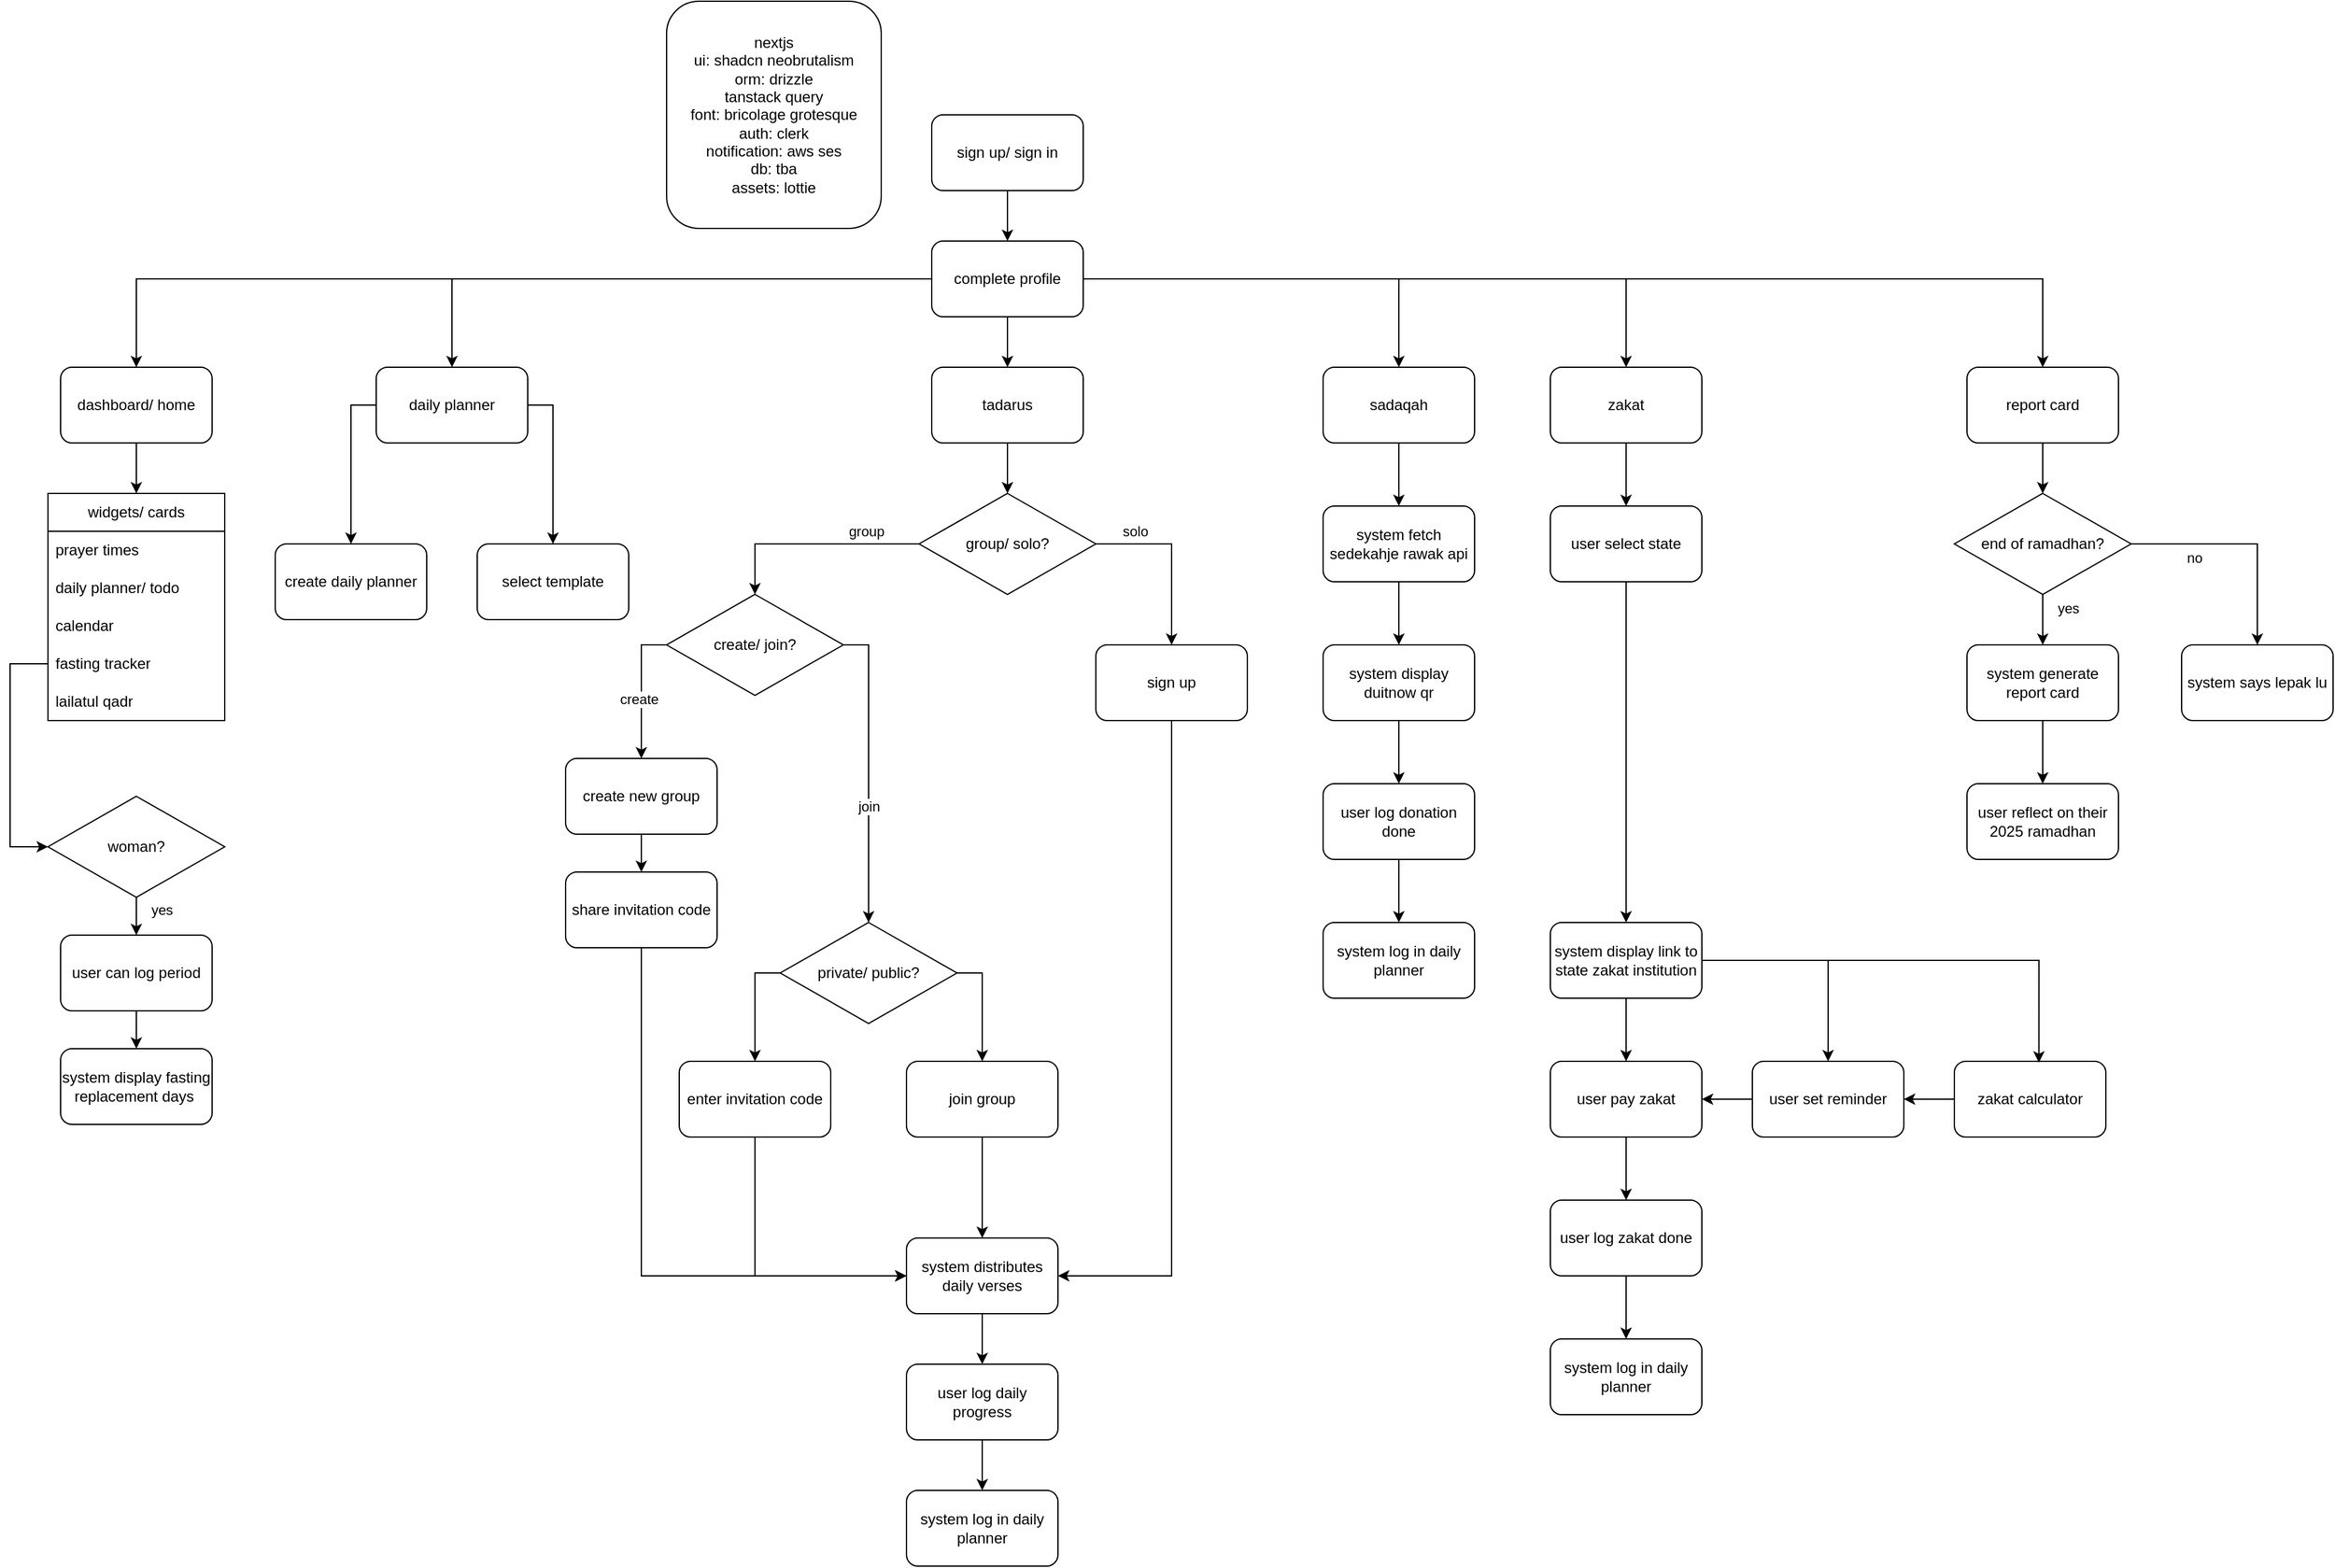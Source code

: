 <mxfile version="24.7.17">
  <diagram id="C5RBs43oDa-KdzZeNtuy" name="Page-1">
    <mxGraphModel dx="1844" dy="1305" grid="1" gridSize="10" guides="1" tooltips="1" connect="1" arrows="1" fold="1" page="0" pageScale="1" pageWidth="827" pageHeight="1169" math="0" shadow="0">
      <root>
        <mxCell id="WIyWlLk6GJQsqaUBKTNV-0" />
        <mxCell id="WIyWlLk6GJQsqaUBKTNV-1" parent="WIyWlLk6GJQsqaUBKTNV-0" />
        <mxCell id="CRsF88WKp_3KR7oHD52K-22" style="edgeStyle=orthogonalEdgeStyle;rounded=0;orthogonalLoop=1;jettySize=auto;html=1;exitX=0.5;exitY=1;exitDx=0;exitDy=0;entryX=0.5;entryY=0;entryDx=0;entryDy=0;" parent="WIyWlLk6GJQsqaUBKTNV-1" source="CRsF88WKp_3KR7oHD52K-1" target="CRsF88WKp_3KR7oHD52K-21" edge="1">
          <mxGeometry relative="1" as="geometry" />
        </mxCell>
        <mxCell id="CRsF88WKp_3KR7oHD52K-1" value="sign up/ sign in" style="rounded=1;whiteSpace=wrap;html=1;" parent="WIyWlLk6GJQsqaUBKTNV-1" vertex="1">
          <mxGeometry x="360" y="-280" width="120" height="60" as="geometry" />
        </mxCell>
        <mxCell id="CRsF88WKp_3KR7oHD52K-7" style="edgeStyle=orthogonalEdgeStyle;rounded=0;orthogonalLoop=1;jettySize=auto;html=1;exitX=0;exitY=0.5;exitDx=0;exitDy=0;entryX=0.5;entryY=0;entryDx=0;entryDy=0;" parent="WIyWlLk6GJQsqaUBKTNV-1" source="CRsF88WKp_3KR7oHD52K-3" target="CRsF88WKp_3KR7oHD52K-12" edge="1">
          <mxGeometry relative="1" as="geometry">
            <mxPoint x="300" y="140" as="targetPoint" />
          </mxGeometry>
        </mxCell>
        <mxCell id="CRsF88WKp_3KR7oHD52K-8" value="group" style="edgeLabel;html=1;align=center;verticalAlign=middle;resizable=0;points=[];" parent="CRsF88WKp_3KR7oHD52K-7" vertex="1" connectable="0">
          <mxGeometry x="-0.38" relative="1" as="geometry">
            <mxPoint x="10" y="-10" as="offset" />
          </mxGeometry>
        </mxCell>
        <mxCell id="CRsF88WKp_3KR7oHD52K-9" style="edgeStyle=orthogonalEdgeStyle;rounded=0;orthogonalLoop=1;jettySize=auto;html=1;exitX=1;exitY=0.5;exitDx=0;exitDy=0;entryX=0.5;entryY=0;entryDx=0;entryDy=0;" parent="WIyWlLk6GJQsqaUBKTNV-1" source="CRsF88WKp_3KR7oHD52K-3" target="CRsF88WKp_3KR7oHD52K-5" edge="1">
          <mxGeometry relative="1" as="geometry" />
        </mxCell>
        <mxCell id="CRsF88WKp_3KR7oHD52K-10" value="solo" style="edgeLabel;html=1;align=center;verticalAlign=middle;resizable=0;points=[];" parent="CRsF88WKp_3KR7oHD52K-9" vertex="1" connectable="0">
          <mxGeometry x="-0.697" y="-2" relative="1" as="geometry">
            <mxPoint x="10" y="-12" as="offset" />
          </mxGeometry>
        </mxCell>
        <mxCell id="CRsF88WKp_3KR7oHD52K-3" value="group/ solo?" style="rhombus;whiteSpace=wrap;html=1;" parent="WIyWlLk6GJQsqaUBKTNV-1" vertex="1">
          <mxGeometry x="350" y="20" width="140" height="80" as="geometry" />
        </mxCell>
        <mxCell id="CRsF88WKp_3KR7oHD52K-34" style="edgeStyle=orthogonalEdgeStyle;rounded=0;orthogonalLoop=1;jettySize=auto;html=1;exitX=0.5;exitY=1;exitDx=0;exitDy=0;entryX=1;entryY=0.5;entryDx=0;entryDy=0;" parent="WIyWlLk6GJQsqaUBKTNV-1" source="CRsF88WKp_3KR7oHD52K-5" target="CRsF88WKp_3KR7oHD52K-30" edge="1">
          <mxGeometry relative="1" as="geometry" />
        </mxCell>
        <mxCell id="CRsF88WKp_3KR7oHD52K-5" value="sign up" style="rounded=1;whiteSpace=wrap;html=1;" parent="WIyWlLk6GJQsqaUBKTNV-1" vertex="1">
          <mxGeometry x="490" y="140" width="120" height="60" as="geometry" />
        </mxCell>
        <mxCell id="CRsF88WKp_3KR7oHD52K-15" style="edgeStyle=orthogonalEdgeStyle;rounded=0;orthogonalLoop=1;jettySize=auto;html=1;exitX=0;exitY=0.5;exitDx=0;exitDy=0;entryX=0.5;entryY=0;entryDx=0;entryDy=0;" parent="WIyWlLk6GJQsqaUBKTNV-1" source="CRsF88WKp_3KR7oHD52K-12" target="CRsF88WKp_3KR7oHD52K-13" edge="1">
          <mxGeometry relative="1" as="geometry" />
        </mxCell>
        <mxCell id="CRsF88WKp_3KR7oHD52K-17" value="create" style="edgeLabel;html=1;align=center;verticalAlign=middle;resizable=0;points=[];" parent="CRsF88WKp_3KR7oHD52K-15" vertex="1" connectable="0">
          <mxGeometry x="0.145" y="-2" relative="1" as="geometry">
            <mxPoint as="offset" />
          </mxGeometry>
        </mxCell>
        <mxCell id="CRsF88WKp_3KR7oHD52K-16" style="edgeStyle=orthogonalEdgeStyle;rounded=0;orthogonalLoop=1;jettySize=auto;html=1;exitX=1;exitY=0.5;exitDx=0;exitDy=0;entryX=0.5;entryY=0;entryDx=0;entryDy=0;" parent="WIyWlLk6GJQsqaUBKTNV-1" source="CRsF88WKp_3KR7oHD52K-12" target="CRsF88WKp_3KR7oHD52K-19" edge="1">
          <mxGeometry relative="1" as="geometry">
            <mxPoint x="310" y="230" as="targetPoint" />
          </mxGeometry>
        </mxCell>
        <mxCell id="CRsF88WKp_3KR7oHD52K-18" value="join" style="edgeLabel;html=1;align=center;verticalAlign=middle;resizable=0;points=[];" parent="CRsF88WKp_3KR7oHD52K-16" vertex="1" connectable="0">
          <mxGeometry x="0.2" relative="1" as="geometry">
            <mxPoint y="4" as="offset" />
          </mxGeometry>
        </mxCell>
        <mxCell id="CRsF88WKp_3KR7oHD52K-12" value="create/ join?" style="rhombus;whiteSpace=wrap;html=1;" parent="WIyWlLk6GJQsqaUBKTNV-1" vertex="1">
          <mxGeometry x="150" y="100" width="140" height="80" as="geometry" />
        </mxCell>
        <mxCell id="CRsF88WKp_3KR7oHD52K-29" style="edgeStyle=orthogonalEdgeStyle;rounded=0;orthogonalLoop=1;jettySize=auto;html=1;exitX=0.5;exitY=1;exitDx=0;exitDy=0;entryX=0.5;entryY=0;entryDx=0;entryDy=0;" parent="WIyWlLk6GJQsqaUBKTNV-1" source="CRsF88WKp_3KR7oHD52K-13" target="CRsF88WKp_3KR7oHD52K-28" edge="1">
          <mxGeometry relative="1" as="geometry" />
        </mxCell>
        <mxCell id="CRsF88WKp_3KR7oHD52K-13" value="create new group" style="rounded=1;whiteSpace=wrap;html=1;" parent="WIyWlLk6GJQsqaUBKTNV-1" vertex="1">
          <mxGeometry x="70" y="230" width="120" height="60" as="geometry" />
        </mxCell>
        <mxCell id="CRsF88WKp_3KR7oHD52K-26" style="edgeStyle=orthogonalEdgeStyle;rounded=0;orthogonalLoop=1;jettySize=auto;html=1;exitX=0;exitY=0.5;exitDx=0;exitDy=0;entryX=0.5;entryY=0;entryDx=0;entryDy=0;" parent="WIyWlLk6GJQsqaUBKTNV-1" source="CRsF88WKp_3KR7oHD52K-19" target="CRsF88WKp_3KR7oHD52K-24" edge="1">
          <mxGeometry relative="1" as="geometry" />
        </mxCell>
        <mxCell id="CRsF88WKp_3KR7oHD52K-27" style="edgeStyle=orthogonalEdgeStyle;rounded=0;orthogonalLoop=1;jettySize=auto;html=1;exitX=1;exitY=0.5;exitDx=0;exitDy=0;entryX=0.5;entryY=0;entryDx=0;entryDy=0;" parent="WIyWlLk6GJQsqaUBKTNV-1" source="CRsF88WKp_3KR7oHD52K-19" target="CRsF88WKp_3KR7oHD52K-25" edge="1">
          <mxGeometry relative="1" as="geometry" />
        </mxCell>
        <mxCell id="CRsF88WKp_3KR7oHD52K-19" value="private/ public?" style="rhombus;whiteSpace=wrap;html=1;" parent="WIyWlLk6GJQsqaUBKTNV-1" vertex="1">
          <mxGeometry x="240" y="360" width="140" height="80" as="geometry" />
        </mxCell>
        <mxCell id="CRsF88WKp_3KR7oHD52K-38" style="edgeStyle=orthogonalEdgeStyle;rounded=0;orthogonalLoop=1;jettySize=auto;html=1;exitX=0.5;exitY=1;exitDx=0;exitDy=0;entryX=0.5;entryY=0;entryDx=0;entryDy=0;" parent="WIyWlLk6GJQsqaUBKTNV-1" source="CRsF88WKp_3KR7oHD52K-21" target="CRsF88WKp_3KR7oHD52K-37" edge="1">
          <mxGeometry relative="1" as="geometry" />
        </mxCell>
        <mxCell id="CRsF88WKp_3KR7oHD52K-41" style="edgeStyle=orthogonalEdgeStyle;rounded=0;orthogonalLoop=1;jettySize=auto;html=1;exitX=1;exitY=0.5;exitDx=0;exitDy=0;entryX=0.5;entryY=0;entryDx=0;entryDy=0;" parent="WIyWlLk6GJQsqaUBKTNV-1" source="CRsF88WKp_3KR7oHD52K-21" target="CRsF88WKp_3KR7oHD52K-40" edge="1">
          <mxGeometry relative="1" as="geometry" />
        </mxCell>
        <mxCell id="CRsF88WKp_3KR7oHD52K-49" style="edgeStyle=orthogonalEdgeStyle;rounded=0;orthogonalLoop=1;jettySize=auto;html=1;exitX=1;exitY=0.5;exitDx=0;exitDy=0;entryX=0.5;entryY=0;entryDx=0;entryDy=0;" parent="WIyWlLk6GJQsqaUBKTNV-1" source="CRsF88WKp_3KR7oHD52K-21" target="CRsF88WKp_3KR7oHD52K-48" edge="1">
          <mxGeometry relative="1" as="geometry" />
        </mxCell>
        <mxCell id="CRsF88WKp_3KR7oHD52K-67" style="edgeStyle=orthogonalEdgeStyle;rounded=0;orthogonalLoop=1;jettySize=auto;html=1;exitX=0;exitY=0.5;exitDx=0;exitDy=0;entryX=0.5;entryY=0;entryDx=0;entryDy=0;" parent="WIyWlLk6GJQsqaUBKTNV-1" source="CRsF88WKp_3KR7oHD52K-21" target="CRsF88WKp_3KR7oHD52K-63" edge="1">
          <mxGeometry relative="1" as="geometry" />
        </mxCell>
        <mxCell id="n5B-QRIGVD6r0BEhnXxI-11" style="edgeStyle=orthogonalEdgeStyle;rounded=0;orthogonalLoop=1;jettySize=auto;html=1;exitX=1;exitY=0.5;exitDx=0;exitDy=0;entryX=0.5;entryY=0;entryDx=0;entryDy=0;" parent="WIyWlLk6GJQsqaUBKTNV-1" source="CRsF88WKp_3KR7oHD52K-21" target="n5B-QRIGVD6r0BEhnXxI-1" edge="1">
          <mxGeometry relative="1" as="geometry" />
        </mxCell>
        <mxCell id="tednkzromvAoGtRD-79L-1" style="edgeStyle=orthogonalEdgeStyle;rounded=0;orthogonalLoop=1;jettySize=auto;html=1;exitX=0;exitY=0.5;exitDx=0;exitDy=0;entryX=0.5;entryY=0;entryDx=0;entryDy=0;" parent="WIyWlLk6GJQsqaUBKTNV-1" source="CRsF88WKp_3KR7oHD52K-21" target="tednkzromvAoGtRD-79L-0" edge="1">
          <mxGeometry relative="1" as="geometry" />
        </mxCell>
        <mxCell id="CRsF88WKp_3KR7oHD52K-21" value="complete profile" style="rounded=1;whiteSpace=wrap;html=1;" parent="WIyWlLk6GJQsqaUBKTNV-1" vertex="1">
          <mxGeometry x="360" y="-180" width="120" height="60" as="geometry" />
        </mxCell>
        <mxCell id="CRsF88WKp_3KR7oHD52K-32" style="edgeStyle=orthogonalEdgeStyle;rounded=0;orthogonalLoop=1;jettySize=auto;html=1;exitX=0.5;exitY=1;exitDx=0;exitDy=0;entryX=0;entryY=0.5;entryDx=0;entryDy=0;" parent="WIyWlLk6GJQsqaUBKTNV-1" source="CRsF88WKp_3KR7oHD52K-24" target="CRsF88WKp_3KR7oHD52K-30" edge="1">
          <mxGeometry relative="1" as="geometry" />
        </mxCell>
        <mxCell id="CRsF88WKp_3KR7oHD52K-24" value="enter invitation code" style="rounded=1;whiteSpace=wrap;html=1;" parent="WIyWlLk6GJQsqaUBKTNV-1" vertex="1">
          <mxGeometry x="160" y="470" width="120" height="60" as="geometry" />
        </mxCell>
        <mxCell id="CRsF88WKp_3KR7oHD52K-33" style="edgeStyle=orthogonalEdgeStyle;rounded=0;orthogonalLoop=1;jettySize=auto;html=1;exitX=0.5;exitY=1;exitDx=0;exitDy=0;entryX=0.5;entryY=0;entryDx=0;entryDy=0;" parent="WIyWlLk6GJQsqaUBKTNV-1" source="CRsF88WKp_3KR7oHD52K-25" target="CRsF88WKp_3KR7oHD52K-30" edge="1">
          <mxGeometry relative="1" as="geometry" />
        </mxCell>
        <mxCell id="CRsF88WKp_3KR7oHD52K-25" value="join group" style="rounded=1;whiteSpace=wrap;html=1;" parent="WIyWlLk6GJQsqaUBKTNV-1" vertex="1">
          <mxGeometry x="340" y="470" width="120" height="60" as="geometry" />
        </mxCell>
        <mxCell id="CRsF88WKp_3KR7oHD52K-31" style="edgeStyle=orthogonalEdgeStyle;rounded=0;orthogonalLoop=1;jettySize=auto;html=1;exitX=0.5;exitY=1;exitDx=0;exitDy=0;entryX=0;entryY=0.5;entryDx=0;entryDy=0;" parent="WIyWlLk6GJQsqaUBKTNV-1" source="CRsF88WKp_3KR7oHD52K-28" target="CRsF88WKp_3KR7oHD52K-30" edge="1">
          <mxGeometry relative="1" as="geometry" />
        </mxCell>
        <mxCell id="CRsF88WKp_3KR7oHD52K-28" value="share invitation code" style="rounded=1;whiteSpace=wrap;html=1;" parent="WIyWlLk6GJQsqaUBKTNV-1" vertex="1">
          <mxGeometry x="70" y="320" width="120" height="60" as="geometry" />
        </mxCell>
        <mxCell id="CRsF88WKp_3KR7oHD52K-36" style="edgeStyle=orthogonalEdgeStyle;rounded=0;orthogonalLoop=1;jettySize=auto;html=1;exitX=0.5;exitY=1;exitDx=0;exitDy=0;entryX=0.5;entryY=0;entryDx=0;entryDy=0;" parent="WIyWlLk6GJQsqaUBKTNV-1" source="CRsF88WKp_3KR7oHD52K-30" target="CRsF88WKp_3KR7oHD52K-35" edge="1">
          <mxGeometry relative="1" as="geometry" />
        </mxCell>
        <mxCell id="CRsF88WKp_3KR7oHD52K-30" value="system distributes daily verses" style="rounded=1;whiteSpace=wrap;html=1;" parent="WIyWlLk6GJQsqaUBKTNV-1" vertex="1">
          <mxGeometry x="340" y="610" width="120" height="60" as="geometry" />
        </mxCell>
        <mxCell id="CRsF88WKp_3KR7oHD52K-66" style="edgeStyle=orthogonalEdgeStyle;rounded=0;orthogonalLoop=1;jettySize=auto;html=1;exitX=0.5;exitY=1;exitDx=0;exitDy=0;entryX=0.5;entryY=0;entryDx=0;entryDy=0;" parent="WIyWlLk6GJQsqaUBKTNV-1" source="CRsF88WKp_3KR7oHD52K-35" target="CRsF88WKp_3KR7oHD52K-65" edge="1">
          <mxGeometry relative="1" as="geometry" />
        </mxCell>
        <mxCell id="CRsF88WKp_3KR7oHD52K-35" value="user log daily progress" style="rounded=1;whiteSpace=wrap;html=1;" parent="WIyWlLk6GJQsqaUBKTNV-1" vertex="1">
          <mxGeometry x="340" y="710" width="120" height="60" as="geometry" />
        </mxCell>
        <mxCell id="CRsF88WKp_3KR7oHD52K-39" style="edgeStyle=orthogonalEdgeStyle;rounded=0;orthogonalLoop=1;jettySize=auto;html=1;exitX=0.5;exitY=1;exitDx=0;exitDy=0;entryX=0.5;entryY=0;entryDx=0;entryDy=0;" parent="WIyWlLk6GJQsqaUBKTNV-1" source="CRsF88WKp_3KR7oHD52K-37" target="CRsF88WKp_3KR7oHD52K-3" edge="1">
          <mxGeometry relative="1" as="geometry" />
        </mxCell>
        <mxCell id="CRsF88WKp_3KR7oHD52K-37" value="tadarus" style="rounded=1;whiteSpace=wrap;html=1;" parent="WIyWlLk6GJQsqaUBKTNV-1" vertex="1">
          <mxGeometry x="360" y="-80" width="120" height="60" as="geometry" />
        </mxCell>
        <mxCell id="CRsF88WKp_3KR7oHD52K-43" style="edgeStyle=orthogonalEdgeStyle;rounded=0;orthogonalLoop=1;jettySize=auto;html=1;exitX=0.5;exitY=1;exitDx=0;exitDy=0;entryX=0.5;entryY=0;entryDx=0;entryDy=0;" parent="WIyWlLk6GJQsqaUBKTNV-1" source="CRsF88WKp_3KR7oHD52K-40" target="CRsF88WKp_3KR7oHD52K-42" edge="1">
          <mxGeometry relative="1" as="geometry" />
        </mxCell>
        <mxCell id="CRsF88WKp_3KR7oHD52K-40" value="sadaqah" style="rounded=1;whiteSpace=wrap;html=1;" parent="WIyWlLk6GJQsqaUBKTNV-1" vertex="1">
          <mxGeometry x="670" y="-80" width="120" height="60" as="geometry" />
        </mxCell>
        <mxCell id="CRsF88WKp_3KR7oHD52K-75" style="edgeStyle=orthogonalEdgeStyle;rounded=0;orthogonalLoop=1;jettySize=auto;html=1;exitX=0.5;exitY=1;exitDx=0;exitDy=0;entryX=0.5;entryY=0;entryDx=0;entryDy=0;" parent="WIyWlLk6GJQsqaUBKTNV-1" source="CRsF88WKp_3KR7oHD52K-42" target="CRsF88WKp_3KR7oHD52K-74" edge="1">
          <mxGeometry relative="1" as="geometry" />
        </mxCell>
        <mxCell id="CRsF88WKp_3KR7oHD52K-42" value="system fetch sedekahje rawak api" style="rounded=1;whiteSpace=wrap;html=1;" parent="WIyWlLk6GJQsqaUBKTNV-1" vertex="1">
          <mxGeometry x="670" y="30" width="120" height="60" as="geometry" />
        </mxCell>
        <mxCell id="CRsF88WKp_3KR7oHD52K-47" style="edgeStyle=orthogonalEdgeStyle;rounded=0;orthogonalLoop=1;jettySize=auto;html=1;exitX=0.5;exitY=1;exitDx=0;exitDy=0;entryX=0.5;entryY=0;entryDx=0;entryDy=0;" parent="WIyWlLk6GJQsqaUBKTNV-1" source="CRsF88WKp_3KR7oHD52K-44" target="CRsF88WKp_3KR7oHD52K-46" edge="1">
          <mxGeometry relative="1" as="geometry" />
        </mxCell>
        <mxCell id="CRsF88WKp_3KR7oHD52K-44" value="user log donation done" style="rounded=1;whiteSpace=wrap;html=1;" parent="WIyWlLk6GJQsqaUBKTNV-1" vertex="1">
          <mxGeometry x="670" y="250" width="120" height="60" as="geometry" />
        </mxCell>
        <mxCell id="CRsF88WKp_3KR7oHD52K-46" value="system log in daily planner" style="rounded=1;whiteSpace=wrap;html=1;" parent="WIyWlLk6GJQsqaUBKTNV-1" vertex="1">
          <mxGeometry x="670" y="360" width="120" height="60" as="geometry" />
        </mxCell>
        <mxCell id="CRsF88WKp_3KR7oHD52K-53" style="edgeStyle=orthogonalEdgeStyle;rounded=0;orthogonalLoop=1;jettySize=auto;html=1;exitX=0.5;exitY=1;exitDx=0;exitDy=0;entryX=0.5;entryY=0;entryDx=0;entryDy=0;" parent="WIyWlLk6GJQsqaUBKTNV-1" source="CRsF88WKp_3KR7oHD52K-48" target="CRsF88WKp_3KR7oHD52K-50" edge="1">
          <mxGeometry relative="1" as="geometry" />
        </mxCell>
        <mxCell id="CRsF88WKp_3KR7oHD52K-48" value="zakat" style="rounded=1;whiteSpace=wrap;html=1;" parent="WIyWlLk6GJQsqaUBKTNV-1" vertex="1">
          <mxGeometry x="850" y="-80" width="120" height="60" as="geometry" />
        </mxCell>
        <mxCell id="CRsF88WKp_3KR7oHD52K-54" style="edgeStyle=orthogonalEdgeStyle;rounded=0;orthogonalLoop=1;jettySize=auto;html=1;exitX=0.5;exitY=1;exitDx=0;exitDy=0;entryX=0.5;entryY=0;entryDx=0;entryDy=0;" parent="WIyWlLk6GJQsqaUBKTNV-1" source="CRsF88WKp_3KR7oHD52K-50" target="CRsF88WKp_3KR7oHD52K-51" edge="1">
          <mxGeometry relative="1" as="geometry" />
        </mxCell>
        <mxCell id="CRsF88WKp_3KR7oHD52K-50" value="user select state" style="rounded=1;whiteSpace=wrap;html=1;" parent="WIyWlLk6GJQsqaUBKTNV-1" vertex="1">
          <mxGeometry x="850" y="30" width="120" height="60" as="geometry" />
        </mxCell>
        <mxCell id="CRsF88WKp_3KR7oHD52K-55" style="edgeStyle=orthogonalEdgeStyle;rounded=0;orthogonalLoop=1;jettySize=auto;html=1;exitX=0.5;exitY=1;exitDx=0;exitDy=0;entryX=0.5;entryY=0;entryDx=0;entryDy=0;" parent="WIyWlLk6GJQsqaUBKTNV-1" source="CRsF88WKp_3KR7oHD52K-51" target="CRsF88WKp_3KR7oHD52K-52" edge="1">
          <mxGeometry relative="1" as="geometry" />
        </mxCell>
        <mxCell id="CRsF88WKp_3KR7oHD52K-57" style="edgeStyle=orthogonalEdgeStyle;rounded=0;orthogonalLoop=1;jettySize=auto;html=1;exitX=1;exitY=0.5;exitDx=0;exitDy=0;entryX=0.5;entryY=0;entryDx=0;entryDy=0;" parent="WIyWlLk6GJQsqaUBKTNV-1" source="CRsF88WKp_3KR7oHD52K-51" target="CRsF88WKp_3KR7oHD52K-56" edge="1">
          <mxGeometry relative="1" as="geometry" />
        </mxCell>
        <mxCell id="CRsF88WKp_3KR7oHD52K-51" value="system display link to state zakat institution" style="rounded=1;whiteSpace=wrap;html=1;" parent="WIyWlLk6GJQsqaUBKTNV-1" vertex="1">
          <mxGeometry x="850" y="360" width="120" height="60" as="geometry" />
        </mxCell>
        <mxCell id="CRsF88WKp_3KR7oHD52K-59" style="edgeStyle=orthogonalEdgeStyle;rounded=0;orthogonalLoop=1;jettySize=auto;html=1;exitX=0.5;exitY=1;exitDx=0;exitDy=0;entryX=0.5;entryY=0;entryDx=0;entryDy=0;" parent="WIyWlLk6GJQsqaUBKTNV-1" source="CRsF88WKp_3KR7oHD52K-52" target="CRsF88WKp_3KR7oHD52K-58" edge="1">
          <mxGeometry relative="1" as="geometry" />
        </mxCell>
        <mxCell id="CRsF88WKp_3KR7oHD52K-52" value="user pay zakat" style="rounded=1;whiteSpace=wrap;html=1;" parent="WIyWlLk6GJQsqaUBKTNV-1" vertex="1">
          <mxGeometry x="850" y="470" width="120" height="60" as="geometry" />
        </mxCell>
        <mxCell id="CRsF88WKp_3KR7oHD52K-62" style="edgeStyle=orthogonalEdgeStyle;rounded=0;orthogonalLoop=1;jettySize=auto;html=1;exitX=0;exitY=0.5;exitDx=0;exitDy=0;entryX=1;entryY=0.5;entryDx=0;entryDy=0;" parent="WIyWlLk6GJQsqaUBKTNV-1" source="CRsF88WKp_3KR7oHD52K-56" target="CRsF88WKp_3KR7oHD52K-52" edge="1">
          <mxGeometry relative="1" as="geometry" />
        </mxCell>
        <mxCell id="CRsF88WKp_3KR7oHD52K-56" value="user set reminder" style="rounded=1;whiteSpace=wrap;html=1;" parent="WIyWlLk6GJQsqaUBKTNV-1" vertex="1">
          <mxGeometry x="1010" y="470" width="120" height="60" as="geometry" />
        </mxCell>
        <mxCell id="CRsF88WKp_3KR7oHD52K-61" style="edgeStyle=orthogonalEdgeStyle;rounded=0;orthogonalLoop=1;jettySize=auto;html=1;exitX=0.5;exitY=1;exitDx=0;exitDy=0;entryX=0.5;entryY=0;entryDx=0;entryDy=0;" parent="WIyWlLk6GJQsqaUBKTNV-1" source="CRsF88WKp_3KR7oHD52K-58" target="CRsF88WKp_3KR7oHD52K-60" edge="1">
          <mxGeometry relative="1" as="geometry" />
        </mxCell>
        <mxCell id="CRsF88WKp_3KR7oHD52K-58" value="user log zakat done" style="rounded=1;whiteSpace=wrap;html=1;" parent="WIyWlLk6GJQsqaUBKTNV-1" vertex="1">
          <mxGeometry x="850" y="580" width="120" height="60" as="geometry" />
        </mxCell>
        <mxCell id="CRsF88WKp_3KR7oHD52K-60" value="system log in daily planner" style="rounded=1;whiteSpace=wrap;html=1;" parent="WIyWlLk6GJQsqaUBKTNV-1" vertex="1">
          <mxGeometry x="850" y="690" width="120" height="60" as="geometry" />
        </mxCell>
        <mxCell id="CRsF88WKp_3KR7oHD52K-70" style="edgeStyle=orthogonalEdgeStyle;rounded=0;orthogonalLoop=1;jettySize=auto;html=1;exitX=0;exitY=0.5;exitDx=0;exitDy=0;entryX=0.5;entryY=0;entryDx=0;entryDy=0;" parent="WIyWlLk6GJQsqaUBKTNV-1" source="CRsF88WKp_3KR7oHD52K-63" target="CRsF88WKp_3KR7oHD52K-69" edge="1">
          <mxGeometry relative="1" as="geometry" />
        </mxCell>
        <mxCell id="CRsF88WKp_3KR7oHD52K-73" style="edgeStyle=orthogonalEdgeStyle;rounded=0;orthogonalLoop=1;jettySize=auto;html=1;exitX=1;exitY=0.5;exitDx=0;exitDy=0;entryX=0.5;entryY=0;entryDx=0;entryDy=0;" parent="WIyWlLk6GJQsqaUBKTNV-1" source="CRsF88WKp_3KR7oHD52K-63" target="CRsF88WKp_3KR7oHD52K-68" edge="1">
          <mxGeometry relative="1" as="geometry" />
        </mxCell>
        <mxCell id="CRsF88WKp_3KR7oHD52K-63" value="daily planner" style="rounded=1;whiteSpace=wrap;html=1;" parent="WIyWlLk6GJQsqaUBKTNV-1" vertex="1">
          <mxGeometry x="-80" y="-80" width="120" height="60" as="geometry" />
        </mxCell>
        <mxCell id="CRsF88WKp_3KR7oHD52K-65" value="system log in daily planner" style="rounded=1;whiteSpace=wrap;html=1;" parent="WIyWlLk6GJQsqaUBKTNV-1" vertex="1">
          <mxGeometry x="340" y="810" width="120" height="60" as="geometry" />
        </mxCell>
        <mxCell id="CRsF88WKp_3KR7oHD52K-68" value="select template" style="rounded=1;whiteSpace=wrap;html=1;" parent="WIyWlLk6GJQsqaUBKTNV-1" vertex="1">
          <mxGeometry y="60" width="120" height="60" as="geometry" />
        </mxCell>
        <mxCell id="CRsF88WKp_3KR7oHD52K-69" value="create daily planner" style="rounded=1;whiteSpace=wrap;html=1;" parent="WIyWlLk6GJQsqaUBKTNV-1" vertex="1">
          <mxGeometry x="-160" y="60" width="120" height="60" as="geometry" />
        </mxCell>
        <mxCell id="CRsF88WKp_3KR7oHD52K-76" style="edgeStyle=orthogonalEdgeStyle;rounded=0;orthogonalLoop=1;jettySize=auto;html=1;exitX=0.5;exitY=1;exitDx=0;exitDy=0;entryX=0.5;entryY=0;entryDx=0;entryDy=0;" parent="WIyWlLk6GJQsqaUBKTNV-1" source="CRsF88WKp_3KR7oHD52K-74" target="CRsF88WKp_3KR7oHD52K-44" edge="1">
          <mxGeometry relative="1" as="geometry" />
        </mxCell>
        <mxCell id="CRsF88WKp_3KR7oHD52K-74" value="system display duitnow qr" style="rounded=1;whiteSpace=wrap;html=1;" parent="WIyWlLk6GJQsqaUBKTNV-1" vertex="1">
          <mxGeometry x="670" y="140" width="120" height="60" as="geometry" />
        </mxCell>
        <mxCell id="n5B-QRIGVD6r0BEhnXxI-0" style="edgeStyle=orthogonalEdgeStyle;rounded=0;orthogonalLoop=1;jettySize=auto;html=1;exitX=0.5;exitY=1;exitDx=0;exitDy=0;entryX=0.5;entryY=0;entryDx=0;entryDy=0;" parent="WIyWlLk6GJQsqaUBKTNV-1" source="n5B-QRIGVD6r0BEhnXxI-1" target="n5B-QRIGVD6r0BEhnXxI-6" edge="1">
          <mxGeometry relative="1" as="geometry" />
        </mxCell>
        <mxCell id="n5B-QRIGVD6r0BEhnXxI-1" value="report card" style="rounded=1;whiteSpace=wrap;html=1;" parent="WIyWlLk6GJQsqaUBKTNV-1" vertex="1">
          <mxGeometry x="1180" y="-80" width="120" height="60" as="geometry" />
        </mxCell>
        <mxCell id="n5B-QRIGVD6r0BEhnXxI-2" style="edgeStyle=orthogonalEdgeStyle;rounded=0;orthogonalLoop=1;jettySize=auto;html=1;exitX=0.5;exitY=1;exitDx=0;exitDy=0;entryX=0.5;entryY=0;entryDx=0;entryDy=0;" parent="WIyWlLk6GJQsqaUBKTNV-1" source="n5B-QRIGVD6r0BEhnXxI-6" target="n5B-QRIGVD6r0BEhnXxI-8" edge="1">
          <mxGeometry relative="1" as="geometry" />
        </mxCell>
        <mxCell id="n5B-QRIGVD6r0BEhnXxI-3" value="yes" style="edgeLabel;html=1;align=center;verticalAlign=middle;resizable=0;points=[];" parent="n5B-QRIGVD6r0BEhnXxI-2" vertex="1" connectable="0">
          <mxGeometry x="-0.025" y="-1" relative="1" as="geometry">
            <mxPoint x="21" y="-9" as="offset" />
          </mxGeometry>
        </mxCell>
        <mxCell id="n5B-QRIGVD6r0BEhnXxI-4" value="no" style="edgeLabel;html=1;align=center;verticalAlign=middle;resizable=0;points=[];" parent="n5B-QRIGVD6r0BEhnXxI-2" vertex="1" connectable="0">
          <mxGeometry x="-0.025" y="-1" relative="1" as="geometry">
            <mxPoint x="121" y="-49" as="offset" />
          </mxGeometry>
        </mxCell>
        <mxCell id="n5B-QRIGVD6r0BEhnXxI-5" style="edgeStyle=orthogonalEdgeStyle;rounded=0;orthogonalLoop=1;jettySize=auto;html=1;exitX=1;exitY=0.5;exitDx=0;exitDy=0;entryX=0.5;entryY=0;entryDx=0;entryDy=0;" parent="WIyWlLk6GJQsqaUBKTNV-1" source="n5B-QRIGVD6r0BEhnXxI-6" target="n5B-QRIGVD6r0BEhnXxI-9" edge="1">
          <mxGeometry relative="1" as="geometry" />
        </mxCell>
        <mxCell id="n5B-QRIGVD6r0BEhnXxI-6" value="end of ramadhan?" style="rhombus;whiteSpace=wrap;html=1;" parent="WIyWlLk6GJQsqaUBKTNV-1" vertex="1">
          <mxGeometry x="1170" y="20" width="140" height="80" as="geometry" />
        </mxCell>
        <mxCell id="n5B-QRIGVD6r0BEhnXxI-7" style="edgeStyle=orthogonalEdgeStyle;rounded=0;orthogonalLoop=1;jettySize=auto;html=1;exitX=0.5;exitY=1;exitDx=0;exitDy=0;entryX=0.5;entryY=0;entryDx=0;entryDy=0;" parent="WIyWlLk6GJQsqaUBKTNV-1" source="n5B-QRIGVD6r0BEhnXxI-8" target="n5B-QRIGVD6r0BEhnXxI-10" edge="1">
          <mxGeometry relative="1" as="geometry" />
        </mxCell>
        <mxCell id="n5B-QRIGVD6r0BEhnXxI-8" value="system generate report card" style="rounded=1;whiteSpace=wrap;html=1;" parent="WIyWlLk6GJQsqaUBKTNV-1" vertex="1">
          <mxGeometry x="1180" y="140" width="120" height="60" as="geometry" />
        </mxCell>
        <mxCell id="n5B-QRIGVD6r0BEhnXxI-9" value="system says lepak lu" style="rounded=1;whiteSpace=wrap;html=1;" parent="WIyWlLk6GJQsqaUBKTNV-1" vertex="1">
          <mxGeometry x="1350" y="140" width="120" height="60" as="geometry" />
        </mxCell>
        <mxCell id="n5B-QRIGVD6r0BEhnXxI-10" value="user reflect on their 2025 ramadhan" style="rounded=1;whiteSpace=wrap;html=1;" parent="WIyWlLk6GJQsqaUBKTNV-1" vertex="1">
          <mxGeometry x="1180" y="250" width="120" height="60" as="geometry" />
        </mxCell>
        <mxCell id="tednkzromvAoGtRD-79L-6" style="edgeStyle=orthogonalEdgeStyle;rounded=0;orthogonalLoop=1;jettySize=auto;html=1;exitX=0.5;exitY=1;exitDx=0;exitDy=0;entryX=0.5;entryY=0;entryDx=0;entryDy=0;" parent="WIyWlLk6GJQsqaUBKTNV-1" source="tednkzromvAoGtRD-79L-0" target="tednkzromvAoGtRD-79L-2" edge="1">
          <mxGeometry relative="1" as="geometry" />
        </mxCell>
        <mxCell id="tednkzromvAoGtRD-79L-0" value="dashboard/ home" style="rounded=1;whiteSpace=wrap;html=1;" parent="WIyWlLk6GJQsqaUBKTNV-1" vertex="1">
          <mxGeometry x="-330" y="-80" width="120" height="60" as="geometry" />
        </mxCell>
        <mxCell id="tednkzromvAoGtRD-79L-2" value="widgets/ cards" style="swimlane;fontStyle=0;childLayout=stackLayout;horizontal=1;startSize=30;horizontalStack=0;resizeParent=1;resizeParentMax=0;resizeLast=0;collapsible=1;marginBottom=0;whiteSpace=wrap;html=1;" parent="WIyWlLk6GJQsqaUBKTNV-1" vertex="1">
          <mxGeometry x="-340" y="20" width="140" height="180" as="geometry" />
        </mxCell>
        <mxCell id="tednkzromvAoGtRD-79L-3" value="prayer times" style="text;strokeColor=none;fillColor=none;align=left;verticalAlign=middle;spacingLeft=4;spacingRight=4;overflow=hidden;points=[[0,0.5],[1,0.5]];portConstraint=eastwest;rotatable=0;whiteSpace=wrap;html=1;" parent="tednkzromvAoGtRD-79L-2" vertex="1">
          <mxGeometry y="30" width="140" height="30" as="geometry" />
        </mxCell>
        <mxCell id="tednkzromvAoGtRD-79L-4" value="daily planner/ todo" style="text;strokeColor=none;fillColor=none;align=left;verticalAlign=middle;spacingLeft=4;spacingRight=4;overflow=hidden;points=[[0,0.5],[1,0.5]];portConstraint=eastwest;rotatable=0;whiteSpace=wrap;html=1;" parent="tednkzromvAoGtRD-79L-2" vertex="1">
          <mxGeometry y="60" width="140" height="30" as="geometry" />
        </mxCell>
        <mxCell id="tednkzromvAoGtRD-79L-5" value="calendar" style="text;strokeColor=none;fillColor=none;align=left;verticalAlign=middle;spacingLeft=4;spacingRight=4;overflow=hidden;points=[[0,0.5],[1,0.5]];portConstraint=eastwest;rotatable=0;whiteSpace=wrap;html=1;" parent="tednkzromvAoGtRD-79L-2" vertex="1">
          <mxGeometry y="90" width="140" height="30" as="geometry" />
        </mxCell>
        <mxCell id="tednkzromvAoGtRD-79L-7" value="fasting tracker" style="text;strokeColor=none;fillColor=none;align=left;verticalAlign=middle;spacingLeft=4;spacingRight=4;overflow=hidden;points=[[0,0.5],[1,0.5]];portConstraint=eastwest;rotatable=0;whiteSpace=wrap;html=1;" parent="tednkzromvAoGtRD-79L-2" vertex="1">
          <mxGeometry y="120" width="140" height="30" as="geometry" />
        </mxCell>
        <mxCell id="Kbq1lxqP6S_QBtLuH3CV-0" value="lailatul qadr" style="text;strokeColor=none;fillColor=none;align=left;verticalAlign=middle;spacingLeft=4;spacingRight=4;overflow=hidden;points=[[0,0.5],[1,0.5]];portConstraint=eastwest;rotatable=0;whiteSpace=wrap;html=1;" vertex="1" parent="tednkzromvAoGtRD-79L-2">
          <mxGeometry y="150" width="140" height="30" as="geometry" />
        </mxCell>
        <mxCell id="tednkzromvAoGtRD-79L-12" style="edgeStyle=orthogonalEdgeStyle;rounded=0;orthogonalLoop=1;jettySize=auto;html=1;exitX=0.5;exitY=1;exitDx=0;exitDy=0;entryX=0.5;entryY=0;entryDx=0;entryDy=0;" parent="WIyWlLk6GJQsqaUBKTNV-1" source="tednkzromvAoGtRD-79L-8" target="tednkzromvAoGtRD-79L-11" edge="1">
          <mxGeometry relative="1" as="geometry" />
        </mxCell>
        <mxCell id="tednkzromvAoGtRD-79L-15" value="yes" style="edgeLabel;html=1;align=center;verticalAlign=middle;resizable=0;points=[];" parent="tednkzromvAoGtRD-79L-12" vertex="1" connectable="0">
          <mxGeometry x="-0.128" relative="1" as="geometry">
            <mxPoint x="20" y="-3" as="offset" />
          </mxGeometry>
        </mxCell>
        <mxCell id="tednkzromvAoGtRD-79L-8" value="woman?" style="rhombus;whiteSpace=wrap;html=1;" parent="WIyWlLk6GJQsqaUBKTNV-1" vertex="1">
          <mxGeometry x="-340" y="260" width="140" height="80" as="geometry" />
        </mxCell>
        <mxCell id="tednkzromvAoGtRD-79L-14" style="edgeStyle=orthogonalEdgeStyle;rounded=0;orthogonalLoop=1;jettySize=auto;html=1;exitX=0.5;exitY=1;exitDx=0;exitDy=0;entryX=0.5;entryY=0;entryDx=0;entryDy=0;" parent="WIyWlLk6GJQsqaUBKTNV-1" source="tednkzromvAoGtRD-79L-11" target="tednkzromvAoGtRD-79L-13" edge="1">
          <mxGeometry relative="1" as="geometry" />
        </mxCell>
        <mxCell id="tednkzromvAoGtRD-79L-11" value="user can log period" style="rounded=1;whiteSpace=wrap;html=1;" parent="WIyWlLk6GJQsqaUBKTNV-1" vertex="1">
          <mxGeometry x="-330" y="370" width="120" height="60" as="geometry" />
        </mxCell>
        <mxCell id="tednkzromvAoGtRD-79L-13" value="system display fasting replacement days&amp;nbsp;" style="rounded=1;whiteSpace=wrap;html=1;" parent="WIyWlLk6GJQsqaUBKTNV-1" vertex="1">
          <mxGeometry x="-330" y="460" width="120" height="60" as="geometry" />
        </mxCell>
        <mxCell id="tednkzromvAoGtRD-79L-17" value="nextjs&lt;div&gt;ui: shadcn neobrutalism&lt;br&gt;&lt;div&gt;orm: drizzle&lt;/div&gt;&lt;div&gt;tanstack query&lt;/div&gt;&lt;div&gt;font: bricolage grotesque&lt;/div&gt;&lt;div&gt;auth: clerk&lt;/div&gt;&lt;div&gt;notification: aws ses&lt;/div&gt;&lt;div&gt;db: tba&lt;/div&gt;&lt;div&gt;assets: lottie&lt;/div&gt;&lt;/div&gt;" style="rounded=1;whiteSpace=wrap;html=1;" parent="WIyWlLk6GJQsqaUBKTNV-1" vertex="1">
          <mxGeometry x="150" y="-370" width="170" height="180" as="geometry" />
        </mxCell>
        <mxCell id="4S38YXzbnO1wxV-RA2Jo-3" style="edgeStyle=orthogonalEdgeStyle;rounded=0;orthogonalLoop=1;jettySize=auto;html=1;exitX=0;exitY=0.5;exitDx=0;exitDy=0;entryX=1;entryY=0.5;entryDx=0;entryDy=0;" parent="WIyWlLk6GJQsqaUBKTNV-1" source="4S38YXzbnO1wxV-RA2Jo-0" target="CRsF88WKp_3KR7oHD52K-56" edge="1">
          <mxGeometry relative="1" as="geometry" />
        </mxCell>
        <mxCell id="4S38YXzbnO1wxV-RA2Jo-0" value="zakat calculator" style="rounded=1;whiteSpace=wrap;html=1;" parent="WIyWlLk6GJQsqaUBKTNV-1" vertex="1">
          <mxGeometry x="1170" y="470" width="120" height="60" as="geometry" />
        </mxCell>
        <mxCell id="4S38YXzbnO1wxV-RA2Jo-2" style="edgeStyle=orthogonalEdgeStyle;rounded=0;orthogonalLoop=1;jettySize=auto;html=1;exitX=1;exitY=0.5;exitDx=0;exitDy=0;entryX=0.558;entryY=0.017;entryDx=0;entryDy=0;entryPerimeter=0;" parent="WIyWlLk6GJQsqaUBKTNV-1" source="CRsF88WKp_3KR7oHD52K-51" target="4S38YXzbnO1wxV-RA2Jo-0" edge="1">
          <mxGeometry relative="1" as="geometry" />
        </mxCell>
        <mxCell id="Kbq1lxqP6S_QBtLuH3CV-1" style="edgeStyle=orthogonalEdgeStyle;rounded=0;orthogonalLoop=1;jettySize=auto;html=1;exitX=0;exitY=0.5;exitDx=0;exitDy=0;entryX=0;entryY=0.5;entryDx=0;entryDy=0;" edge="1" parent="WIyWlLk6GJQsqaUBKTNV-1" source="tednkzromvAoGtRD-79L-7" target="tednkzromvAoGtRD-79L-8">
          <mxGeometry relative="1" as="geometry">
            <Array as="points">
              <mxPoint x="-370" y="155" />
              <mxPoint x="-370" y="300" />
            </Array>
          </mxGeometry>
        </mxCell>
      </root>
    </mxGraphModel>
  </diagram>
</mxfile>
